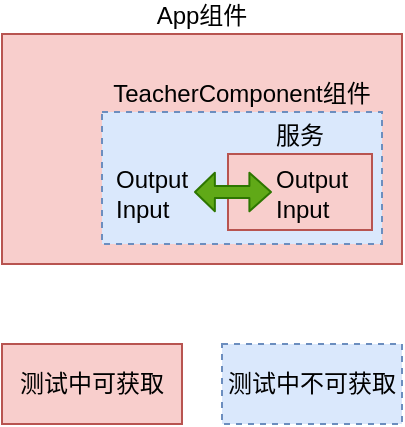 <mxfile version="12.6.5" type="device"><diagram id="__2mlyzdML_y7BFEIDlX" name="Page-1"><mxGraphModel dx="777" dy="555" grid="0" gridSize="10" guides="1" tooltips="1" connect="1" arrows="1" fold="1" page="0" pageScale="1" pageWidth="827" pageHeight="1169" math="0" shadow="0"><root><mxCell id="0"/><mxCell id="1" parent="0"/><mxCell id="K-SR_pAJ6lii9BMRSVar-1" value="App组件" style="rounded=0;whiteSpace=wrap;html=1;labelPosition=center;verticalLabelPosition=top;align=center;verticalAlign=bottom;fillColor=#f8cecc;strokeColor=#b85450;" vertex="1" parent="1"><mxGeometry x="100" y="155" width="200" height="115" as="geometry"/></mxCell><mxCell id="K-SR_pAJ6lii9BMRSVar-2" value="TeacherComponent组件" style="rounded=0;whiteSpace=wrap;html=1;fillColor=#dae8fc;strokeColor=#6c8ebf;labelPosition=center;verticalLabelPosition=top;align=center;verticalAlign=bottom;dashed=1;" vertex="1" parent="1"><mxGeometry x="150" y="194" width="140" height="66" as="geometry"/></mxCell><mxCell id="K-SR_pAJ6lii9BMRSVar-4" value="测试中可获取" style="rounded=0;whiteSpace=wrap;html=1;fillColor=#f8cecc;strokeColor=#b85450;" vertex="1" parent="1"><mxGeometry x="100" y="310" width="90" height="40" as="geometry"/></mxCell><mxCell id="K-SR_pAJ6lii9BMRSVar-5" value="测试中不可获取" style="rounded=0;whiteSpace=wrap;html=1;fillColor=#dae8fc;strokeColor=#6c8ebf;labelPosition=center;verticalLabelPosition=middle;align=center;verticalAlign=middle;dashed=1;" vertex="1" parent="1"><mxGeometry x="210" y="310" width="90" height="40" as="geometry"/></mxCell><mxCell id="K-SR_pAJ6lii9BMRSVar-6" value="服务" style="rounded=0;whiteSpace=wrap;html=1;fillColor=#f8cecc;strokeColor=#b85450;labelPosition=center;verticalLabelPosition=top;align=center;verticalAlign=bottom;" vertex="1" parent="1"><mxGeometry x="213" y="215" width="72" height="38" as="geometry"/></mxCell><mxCell id="K-SR_pAJ6lii9BMRSVar-7" value="Output&lt;br&gt;Input" style="text;html=1;strokeColor=none;fillColor=none;align=left;verticalAlign=middle;whiteSpace=wrap;rounded=0;" vertex="1" parent="1"><mxGeometry x="155" y="216" width="50" height="37" as="geometry"/></mxCell><mxCell id="K-SR_pAJ6lii9BMRSVar-8" value="Output&lt;br&gt;Input" style="text;html=1;strokeColor=none;fillColor=none;align=left;verticalAlign=middle;whiteSpace=wrap;rounded=0;" vertex="1" parent="1"><mxGeometry x="235" y="216" width="50" height="37" as="geometry"/></mxCell><mxCell id="K-SR_pAJ6lii9BMRSVar-9" value="" style="shape=flexArrow;endArrow=classic;startArrow=classic;html=1;width=6.04;endSize=3.266;endWidth=12.209;startSize=2.977;startWidth=12.209;fillColor=#60a917;strokeColor=#2D7600;" edge="1" parent="1"><mxGeometry width="50" height="50" relative="1" as="geometry"><mxPoint x="196" y="234" as="sourcePoint"/><mxPoint x="235" y="234" as="targetPoint"/></mxGeometry></mxCell></root></mxGraphModel></diagram></mxfile>
